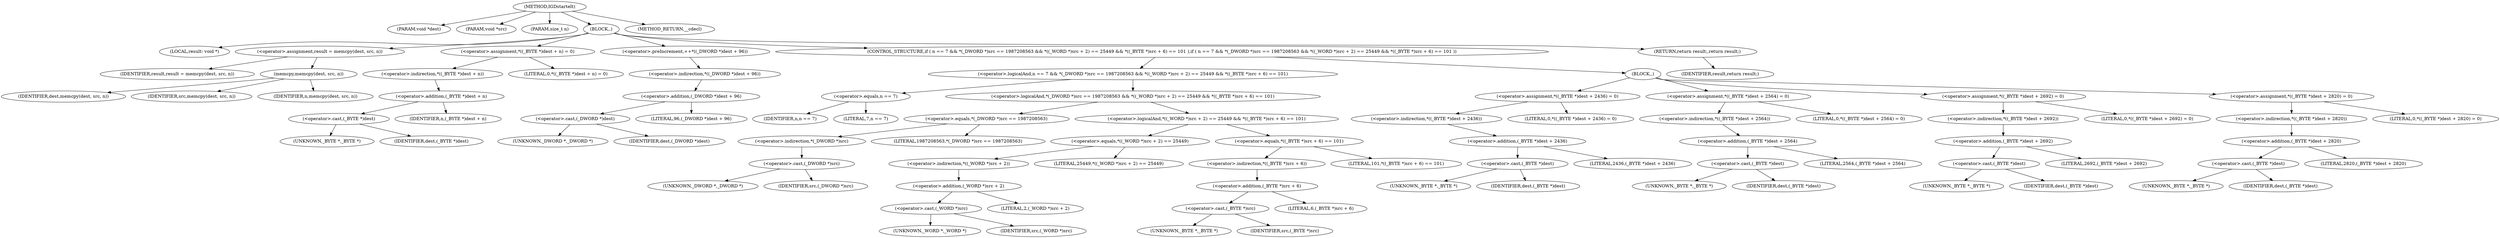 digraph IGDstartelt {  
"1000102" [label = "(METHOD,IGDstartelt)" ]
"1000103" [label = "(PARAM,void *dest)" ]
"1000104" [label = "(PARAM,void *src)" ]
"1000105" [label = "(PARAM,size_t n)" ]
"1000106" [label = "(BLOCK,,)" ]
"1000107" [label = "(LOCAL,result: void *)" ]
"1000108" [label = "(<operator>.assignment,result = memcpy(dest, src, n))" ]
"1000109" [label = "(IDENTIFIER,result,result = memcpy(dest, src, n))" ]
"1000110" [label = "(memcpy,memcpy(dest, src, n))" ]
"1000111" [label = "(IDENTIFIER,dest,memcpy(dest, src, n))" ]
"1000112" [label = "(IDENTIFIER,src,memcpy(dest, src, n))" ]
"1000113" [label = "(IDENTIFIER,n,memcpy(dest, src, n))" ]
"1000114" [label = "(<operator>.assignment,*((_BYTE *)dest + n) = 0)" ]
"1000115" [label = "(<operator>.indirection,*((_BYTE *)dest + n))" ]
"1000116" [label = "(<operator>.addition,(_BYTE *)dest + n)" ]
"1000117" [label = "(<operator>.cast,(_BYTE *)dest)" ]
"1000118" [label = "(UNKNOWN,_BYTE *,_BYTE *)" ]
"1000119" [label = "(IDENTIFIER,dest,(_BYTE *)dest)" ]
"1000120" [label = "(IDENTIFIER,n,(_BYTE *)dest + n)" ]
"1000121" [label = "(LITERAL,0,*((_BYTE *)dest + n) = 0)" ]
"1000122" [label = "(<operator>.preIncrement,++*((_DWORD *)dest + 96))" ]
"1000123" [label = "(<operator>.indirection,*((_DWORD *)dest + 96))" ]
"1000124" [label = "(<operator>.addition,(_DWORD *)dest + 96)" ]
"1000125" [label = "(<operator>.cast,(_DWORD *)dest)" ]
"1000126" [label = "(UNKNOWN,_DWORD *,_DWORD *)" ]
"1000127" [label = "(IDENTIFIER,dest,(_DWORD *)dest)" ]
"1000128" [label = "(LITERAL,96,(_DWORD *)dest + 96)" ]
"1000129" [label = "(CONTROL_STRUCTURE,if ( n == 7 && *(_DWORD *)src == 1987208563 && *((_WORD *)src + 2) == 25449 && *((_BYTE *)src + 6) == 101 ),if ( n == 7 && *(_DWORD *)src == 1987208563 && *((_WORD *)src + 2) == 25449 && *((_BYTE *)src + 6) == 101 ))" ]
"1000130" [label = "(<operator>.logicalAnd,n == 7 && *(_DWORD *)src == 1987208563 && *((_WORD *)src + 2) == 25449 && *((_BYTE *)src + 6) == 101)" ]
"1000131" [label = "(<operator>.equals,n == 7)" ]
"1000132" [label = "(IDENTIFIER,n,n == 7)" ]
"1000133" [label = "(LITERAL,7,n == 7)" ]
"1000134" [label = "(<operator>.logicalAnd,*(_DWORD *)src == 1987208563 && *((_WORD *)src + 2) == 25449 && *((_BYTE *)src + 6) == 101)" ]
"1000135" [label = "(<operator>.equals,*(_DWORD *)src == 1987208563)" ]
"1000136" [label = "(<operator>.indirection,*(_DWORD *)src)" ]
"1000137" [label = "(<operator>.cast,(_DWORD *)src)" ]
"1000138" [label = "(UNKNOWN,_DWORD *,_DWORD *)" ]
"1000139" [label = "(IDENTIFIER,src,(_DWORD *)src)" ]
"1000140" [label = "(LITERAL,1987208563,*(_DWORD *)src == 1987208563)" ]
"1000141" [label = "(<operator>.logicalAnd,*((_WORD *)src + 2) == 25449 && *((_BYTE *)src + 6) == 101)" ]
"1000142" [label = "(<operator>.equals,*((_WORD *)src + 2) == 25449)" ]
"1000143" [label = "(<operator>.indirection,*((_WORD *)src + 2))" ]
"1000144" [label = "(<operator>.addition,(_WORD *)src + 2)" ]
"1000145" [label = "(<operator>.cast,(_WORD *)src)" ]
"1000146" [label = "(UNKNOWN,_WORD *,_WORD *)" ]
"1000147" [label = "(IDENTIFIER,src,(_WORD *)src)" ]
"1000148" [label = "(LITERAL,2,(_WORD *)src + 2)" ]
"1000149" [label = "(LITERAL,25449,*((_WORD *)src + 2) == 25449)" ]
"1000150" [label = "(<operator>.equals,*((_BYTE *)src + 6) == 101)" ]
"1000151" [label = "(<operator>.indirection,*((_BYTE *)src + 6))" ]
"1000152" [label = "(<operator>.addition,(_BYTE *)src + 6)" ]
"1000153" [label = "(<operator>.cast,(_BYTE *)src)" ]
"1000154" [label = "(UNKNOWN,_BYTE *,_BYTE *)" ]
"1000155" [label = "(IDENTIFIER,src,(_BYTE *)src)" ]
"1000156" [label = "(LITERAL,6,(_BYTE *)src + 6)" ]
"1000157" [label = "(LITERAL,101,*((_BYTE *)src + 6) == 101)" ]
"1000158" [label = "(BLOCK,,)" ]
"1000159" [label = "(<operator>.assignment,*((_BYTE *)dest + 2436) = 0)" ]
"1000160" [label = "(<operator>.indirection,*((_BYTE *)dest + 2436))" ]
"1000161" [label = "(<operator>.addition,(_BYTE *)dest + 2436)" ]
"1000162" [label = "(<operator>.cast,(_BYTE *)dest)" ]
"1000163" [label = "(UNKNOWN,_BYTE *,_BYTE *)" ]
"1000164" [label = "(IDENTIFIER,dest,(_BYTE *)dest)" ]
"1000165" [label = "(LITERAL,2436,(_BYTE *)dest + 2436)" ]
"1000166" [label = "(LITERAL,0,*((_BYTE *)dest + 2436) = 0)" ]
"1000167" [label = "(<operator>.assignment,*((_BYTE *)dest + 2564) = 0)" ]
"1000168" [label = "(<operator>.indirection,*((_BYTE *)dest + 2564))" ]
"1000169" [label = "(<operator>.addition,(_BYTE *)dest + 2564)" ]
"1000170" [label = "(<operator>.cast,(_BYTE *)dest)" ]
"1000171" [label = "(UNKNOWN,_BYTE *,_BYTE *)" ]
"1000172" [label = "(IDENTIFIER,dest,(_BYTE *)dest)" ]
"1000173" [label = "(LITERAL,2564,(_BYTE *)dest + 2564)" ]
"1000174" [label = "(LITERAL,0,*((_BYTE *)dest + 2564) = 0)" ]
"1000175" [label = "(<operator>.assignment,*((_BYTE *)dest + 2692) = 0)" ]
"1000176" [label = "(<operator>.indirection,*((_BYTE *)dest + 2692))" ]
"1000177" [label = "(<operator>.addition,(_BYTE *)dest + 2692)" ]
"1000178" [label = "(<operator>.cast,(_BYTE *)dest)" ]
"1000179" [label = "(UNKNOWN,_BYTE *,_BYTE *)" ]
"1000180" [label = "(IDENTIFIER,dest,(_BYTE *)dest)" ]
"1000181" [label = "(LITERAL,2692,(_BYTE *)dest + 2692)" ]
"1000182" [label = "(LITERAL,0,*((_BYTE *)dest + 2692) = 0)" ]
"1000183" [label = "(<operator>.assignment,*((_BYTE *)dest + 2820) = 0)" ]
"1000184" [label = "(<operator>.indirection,*((_BYTE *)dest + 2820))" ]
"1000185" [label = "(<operator>.addition,(_BYTE *)dest + 2820)" ]
"1000186" [label = "(<operator>.cast,(_BYTE *)dest)" ]
"1000187" [label = "(UNKNOWN,_BYTE *,_BYTE *)" ]
"1000188" [label = "(IDENTIFIER,dest,(_BYTE *)dest)" ]
"1000189" [label = "(LITERAL,2820,(_BYTE *)dest + 2820)" ]
"1000190" [label = "(LITERAL,0,*((_BYTE *)dest + 2820) = 0)" ]
"1000191" [label = "(RETURN,return result;,return result;)" ]
"1000192" [label = "(IDENTIFIER,result,return result;)" ]
"1000193" [label = "(METHOD_RETURN,__cdecl)" ]
  "1000102" -> "1000103" 
  "1000102" -> "1000104" 
  "1000102" -> "1000105" 
  "1000102" -> "1000106" 
  "1000102" -> "1000193" 
  "1000106" -> "1000107" 
  "1000106" -> "1000108" 
  "1000106" -> "1000114" 
  "1000106" -> "1000122" 
  "1000106" -> "1000129" 
  "1000106" -> "1000191" 
  "1000108" -> "1000109" 
  "1000108" -> "1000110" 
  "1000110" -> "1000111" 
  "1000110" -> "1000112" 
  "1000110" -> "1000113" 
  "1000114" -> "1000115" 
  "1000114" -> "1000121" 
  "1000115" -> "1000116" 
  "1000116" -> "1000117" 
  "1000116" -> "1000120" 
  "1000117" -> "1000118" 
  "1000117" -> "1000119" 
  "1000122" -> "1000123" 
  "1000123" -> "1000124" 
  "1000124" -> "1000125" 
  "1000124" -> "1000128" 
  "1000125" -> "1000126" 
  "1000125" -> "1000127" 
  "1000129" -> "1000130" 
  "1000129" -> "1000158" 
  "1000130" -> "1000131" 
  "1000130" -> "1000134" 
  "1000131" -> "1000132" 
  "1000131" -> "1000133" 
  "1000134" -> "1000135" 
  "1000134" -> "1000141" 
  "1000135" -> "1000136" 
  "1000135" -> "1000140" 
  "1000136" -> "1000137" 
  "1000137" -> "1000138" 
  "1000137" -> "1000139" 
  "1000141" -> "1000142" 
  "1000141" -> "1000150" 
  "1000142" -> "1000143" 
  "1000142" -> "1000149" 
  "1000143" -> "1000144" 
  "1000144" -> "1000145" 
  "1000144" -> "1000148" 
  "1000145" -> "1000146" 
  "1000145" -> "1000147" 
  "1000150" -> "1000151" 
  "1000150" -> "1000157" 
  "1000151" -> "1000152" 
  "1000152" -> "1000153" 
  "1000152" -> "1000156" 
  "1000153" -> "1000154" 
  "1000153" -> "1000155" 
  "1000158" -> "1000159" 
  "1000158" -> "1000167" 
  "1000158" -> "1000175" 
  "1000158" -> "1000183" 
  "1000159" -> "1000160" 
  "1000159" -> "1000166" 
  "1000160" -> "1000161" 
  "1000161" -> "1000162" 
  "1000161" -> "1000165" 
  "1000162" -> "1000163" 
  "1000162" -> "1000164" 
  "1000167" -> "1000168" 
  "1000167" -> "1000174" 
  "1000168" -> "1000169" 
  "1000169" -> "1000170" 
  "1000169" -> "1000173" 
  "1000170" -> "1000171" 
  "1000170" -> "1000172" 
  "1000175" -> "1000176" 
  "1000175" -> "1000182" 
  "1000176" -> "1000177" 
  "1000177" -> "1000178" 
  "1000177" -> "1000181" 
  "1000178" -> "1000179" 
  "1000178" -> "1000180" 
  "1000183" -> "1000184" 
  "1000183" -> "1000190" 
  "1000184" -> "1000185" 
  "1000185" -> "1000186" 
  "1000185" -> "1000189" 
  "1000186" -> "1000187" 
  "1000186" -> "1000188" 
  "1000191" -> "1000192" 
}
